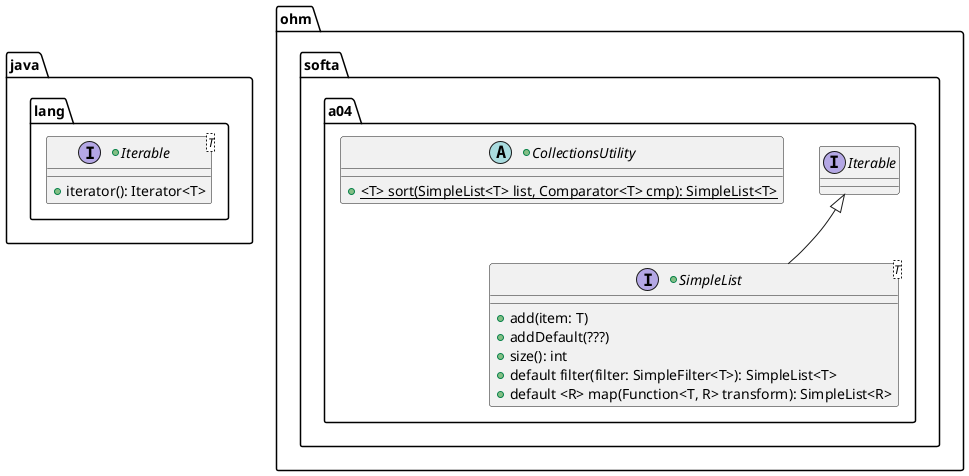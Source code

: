 @startuml

package java.lang {

    +interface Iterable<T> {
        +iterator(): Iterator<T>
    }
}

package ohm.softa.a04 {
    +interface SimpleList<T> extends Iterable {
        +add(item: T)
        +addDefault(???)
        +size(): int
        +default filter(filter: SimpleFilter<T>): SimpleList<T>
        +default <R> map(Function<T, R> transform): SimpleList<R>
    }
    +abstract class CollectionsUtility {
        +{static}<T> sort(SimpleList<T> list, Comparator<T> cmp): SimpleList<T>
    }
}
@enduml